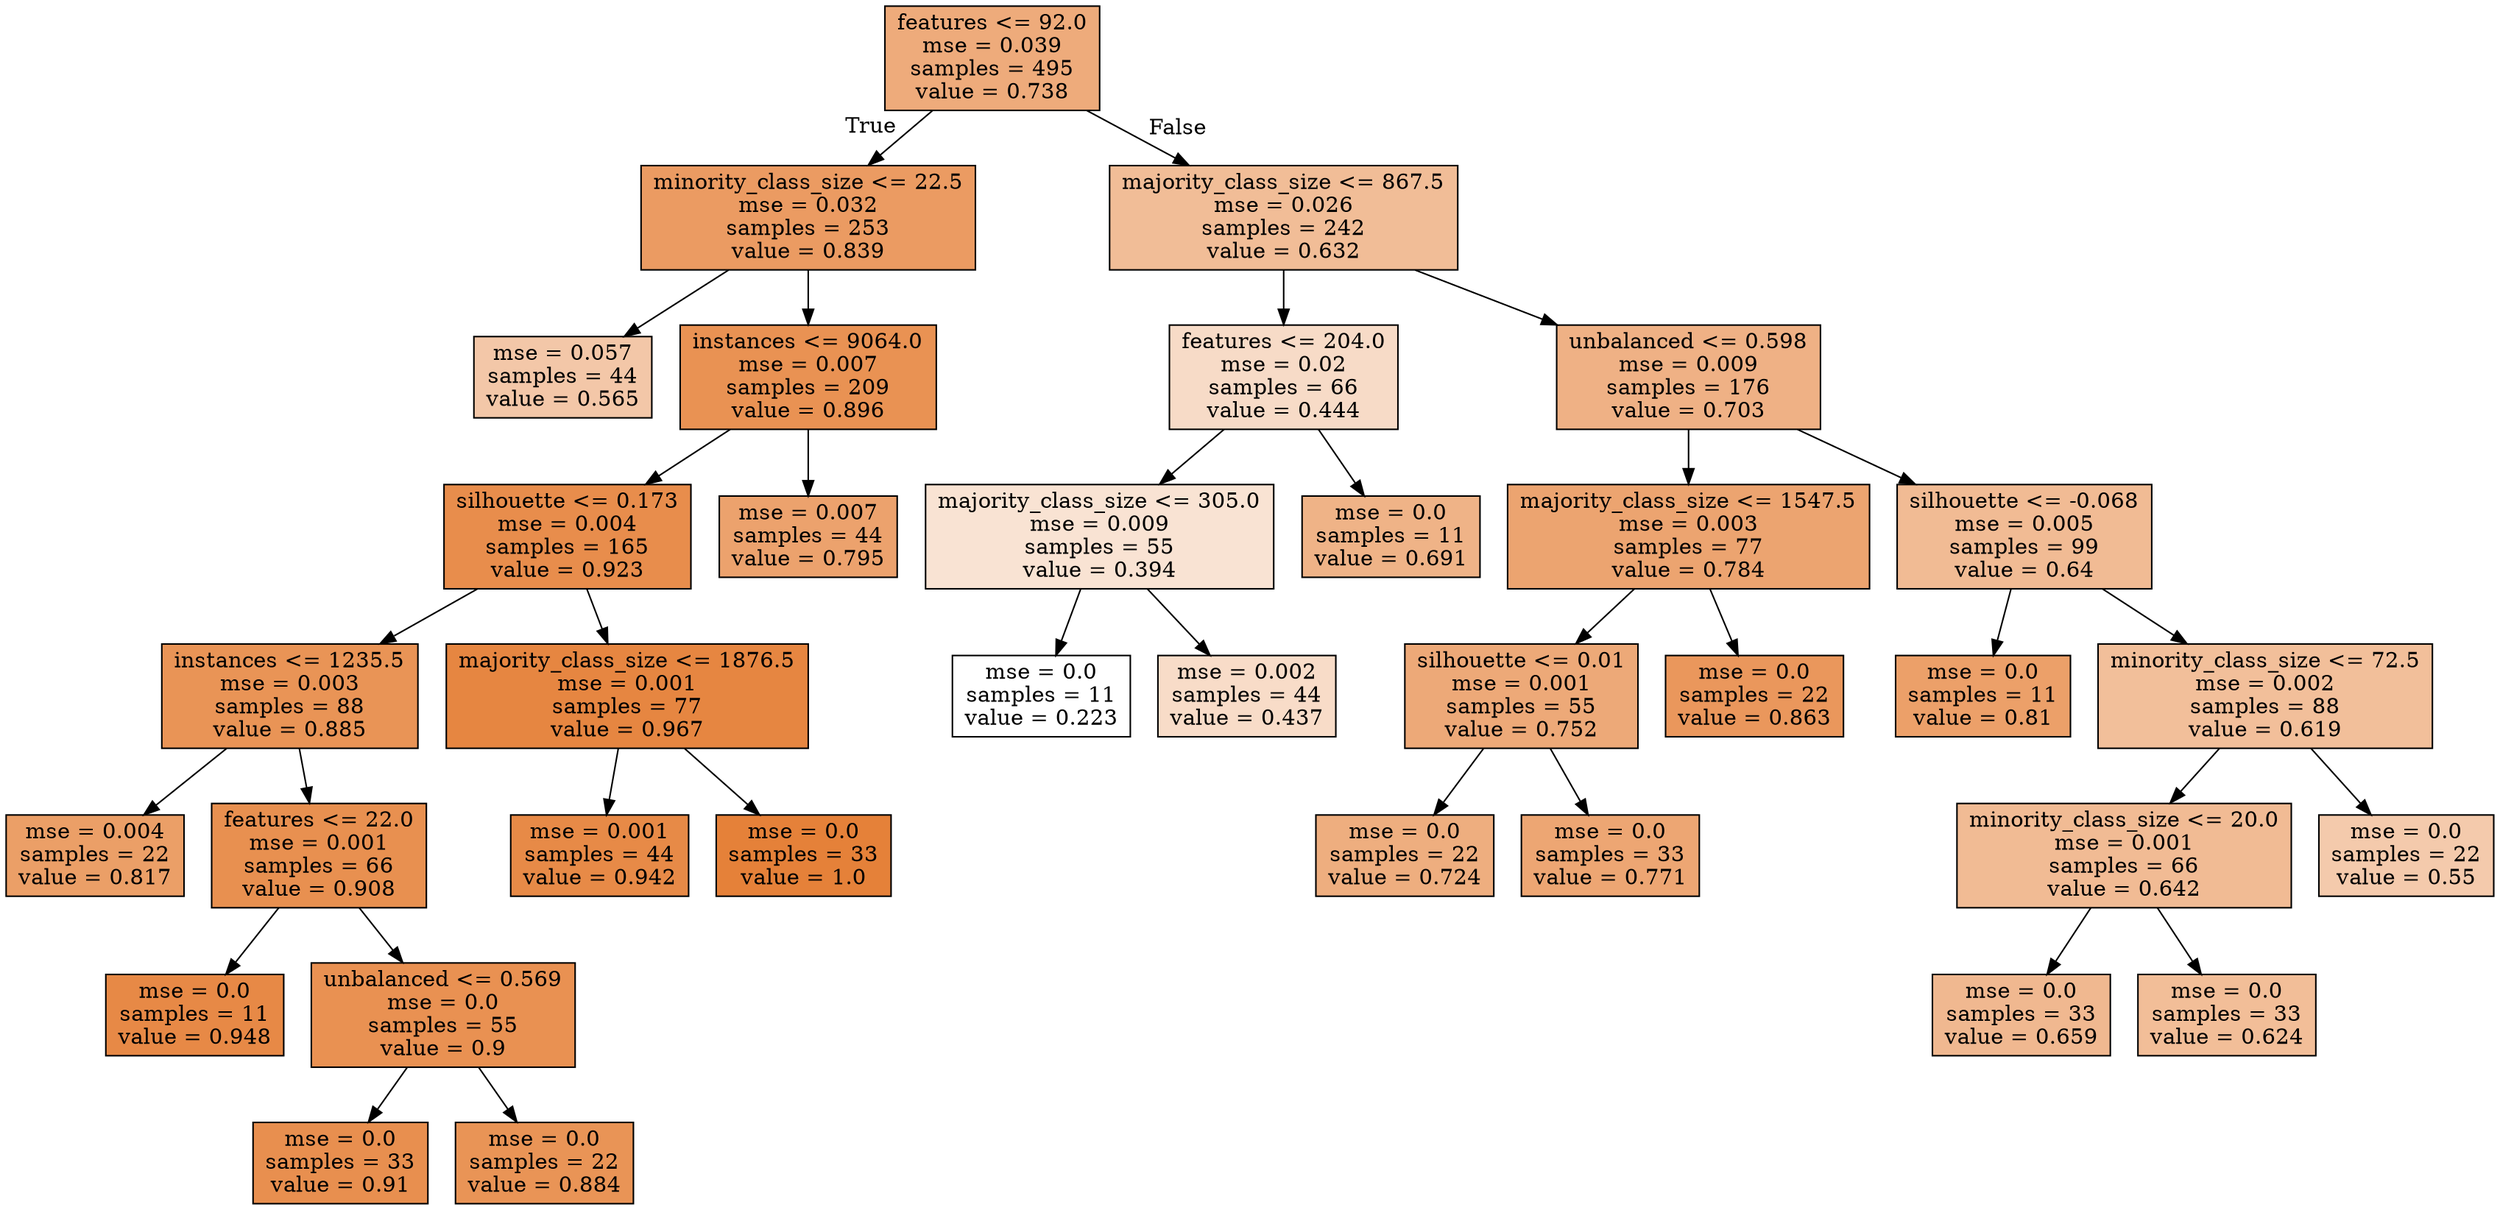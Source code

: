 digraph Tree {
node [shape=box, style="filled", color="black"] ;
0 [label="features <= 92.0\nmse = 0.039\nsamples = 495\nvalue = 0.738", fillcolor="#e58139a9"] ;
1 [label="minority_class_size <= 22.5\nmse = 0.032\nsamples = 253\nvalue = 0.839", fillcolor="#e58139ca"] ;
0 -> 1 [labeldistance=2.5, labelangle=45, headlabel="True"] ;
2 [label="mse = 0.057\nsamples = 44\nvalue = 0.565", fillcolor="#e5813970"] ;
1 -> 2 ;
3 [label="instances <= 9064.0\nmse = 0.007\nsamples = 209\nvalue = 0.896", fillcolor="#e58139dd"] ;
1 -> 3 ;
4 [label="silhouette <= 0.173\nmse = 0.004\nsamples = 165\nvalue = 0.923", fillcolor="#e58139e6"] ;
3 -> 4 ;
5 [label="instances <= 1235.5\nmse = 0.003\nsamples = 88\nvalue = 0.885", fillcolor="#e58139d9"] ;
4 -> 5 ;
6 [label="mse = 0.004\nsamples = 22\nvalue = 0.817", fillcolor="#e58139c3"] ;
5 -> 6 ;
7 [label="features <= 22.0\nmse = 0.001\nsamples = 66\nvalue = 0.908", fillcolor="#e58139e1"] ;
5 -> 7 ;
8 [label="mse = 0.0\nsamples = 11\nvalue = 0.948", fillcolor="#e58139ee"] ;
7 -> 8 ;
9 [label="unbalanced <= 0.569\nmse = 0.0\nsamples = 55\nvalue = 0.9", fillcolor="#e58139de"] ;
7 -> 9 ;
10 [label="mse = 0.0\nsamples = 33\nvalue = 0.91", fillcolor="#e58139e2"] ;
9 -> 10 ;
11 [label="mse = 0.0\nsamples = 22\nvalue = 0.884", fillcolor="#e58139d9"] ;
9 -> 11 ;
12 [label="majority_class_size <= 1876.5\nmse = 0.001\nsamples = 77\nvalue = 0.967", fillcolor="#e58139f4"] ;
4 -> 12 ;
13 [label="mse = 0.001\nsamples = 44\nvalue = 0.942", fillcolor="#e58139ec"] ;
12 -> 13 ;
14 [label="mse = 0.0\nsamples = 33\nvalue = 1.0", fillcolor="#e58139ff"] ;
12 -> 14 ;
15 [label="mse = 0.007\nsamples = 44\nvalue = 0.795", fillcolor="#e58139bc"] ;
3 -> 15 ;
16 [label="majority_class_size <= 867.5\nmse = 0.026\nsamples = 242\nvalue = 0.632", fillcolor="#e5813986"] ;
0 -> 16 [labeldistance=2.5, labelangle=-45, headlabel="False"] ;
17 [label="features <= 204.0\nmse = 0.02\nsamples = 66\nvalue = 0.444", fillcolor="#e5813948"] ;
16 -> 17 ;
18 [label="majority_class_size <= 305.0\nmse = 0.009\nsamples = 55\nvalue = 0.394", fillcolor="#e5813938"] ;
17 -> 18 ;
19 [label="mse = 0.0\nsamples = 11\nvalue = 0.223", fillcolor="#e5813900"] ;
18 -> 19 ;
20 [label="mse = 0.002\nsamples = 44\nvalue = 0.437", fillcolor="#e5813946"] ;
18 -> 20 ;
21 [label="mse = 0.0\nsamples = 11\nvalue = 0.691", fillcolor="#e581399a"] ;
17 -> 21 ;
22 [label="unbalanced <= 0.598\nmse = 0.009\nsamples = 176\nvalue = 0.703", fillcolor="#e581399d"] ;
16 -> 22 ;
23 [label="majority_class_size <= 1547.5\nmse = 0.003\nsamples = 77\nvalue = 0.784", fillcolor="#e58139b8"] ;
22 -> 23 ;
24 [label="silhouette <= 0.01\nmse = 0.001\nsamples = 55\nvalue = 0.752", fillcolor="#e58139ae"] ;
23 -> 24 ;
25 [label="mse = 0.0\nsamples = 22\nvalue = 0.724", fillcolor="#e58139a4"] ;
24 -> 25 ;
26 [label="mse = 0.0\nsamples = 33\nvalue = 0.771", fillcolor="#e58139b4"] ;
24 -> 26 ;
27 [label="mse = 0.0\nsamples = 22\nvalue = 0.863", fillcolor="#e58139d2"] ;
23 -> 27 ;
28 [label="silhouette <= -0.068\nmse = 0.005\nsamples = 99\nvalue = 0.64", fillcolor="#e5813989"] ;
22 -> 28 ;
29 [label="mse = 0.0\nsamples = 11\nvalue = 0.81", fillcolor="#e58139c1"] ;
28 -> 29 ;
30 [label="minority_class_size <= 72.5\nmse = 0.002\nsamples = 88\nvalue = 0.619", fillcolor="#e5813982"] ;
28 -> 30 ;
31 [label="minority_class_size <= 20.0\nmse = 0.001\nsamples = 66\nvalue = 0.642", fillcolor="#e5813989"] ;
30 -> 31 ;
32 [label="mse = 0.0\nsamples = 33\nvalue = 0.659", fillcolor="#e581398f"] ;
31 -> 32 ;
33 [label="mse = 0.0\nsamples = 33\nvalue = 0.624", fillcolor="#e5813984"] ;
31 -> 33 ;
34 [label="mse = 0.0\nsamples = 22\nvalue = 0.55", fillcolor="#e581396b"] ;
30 -> 34 ;
}
